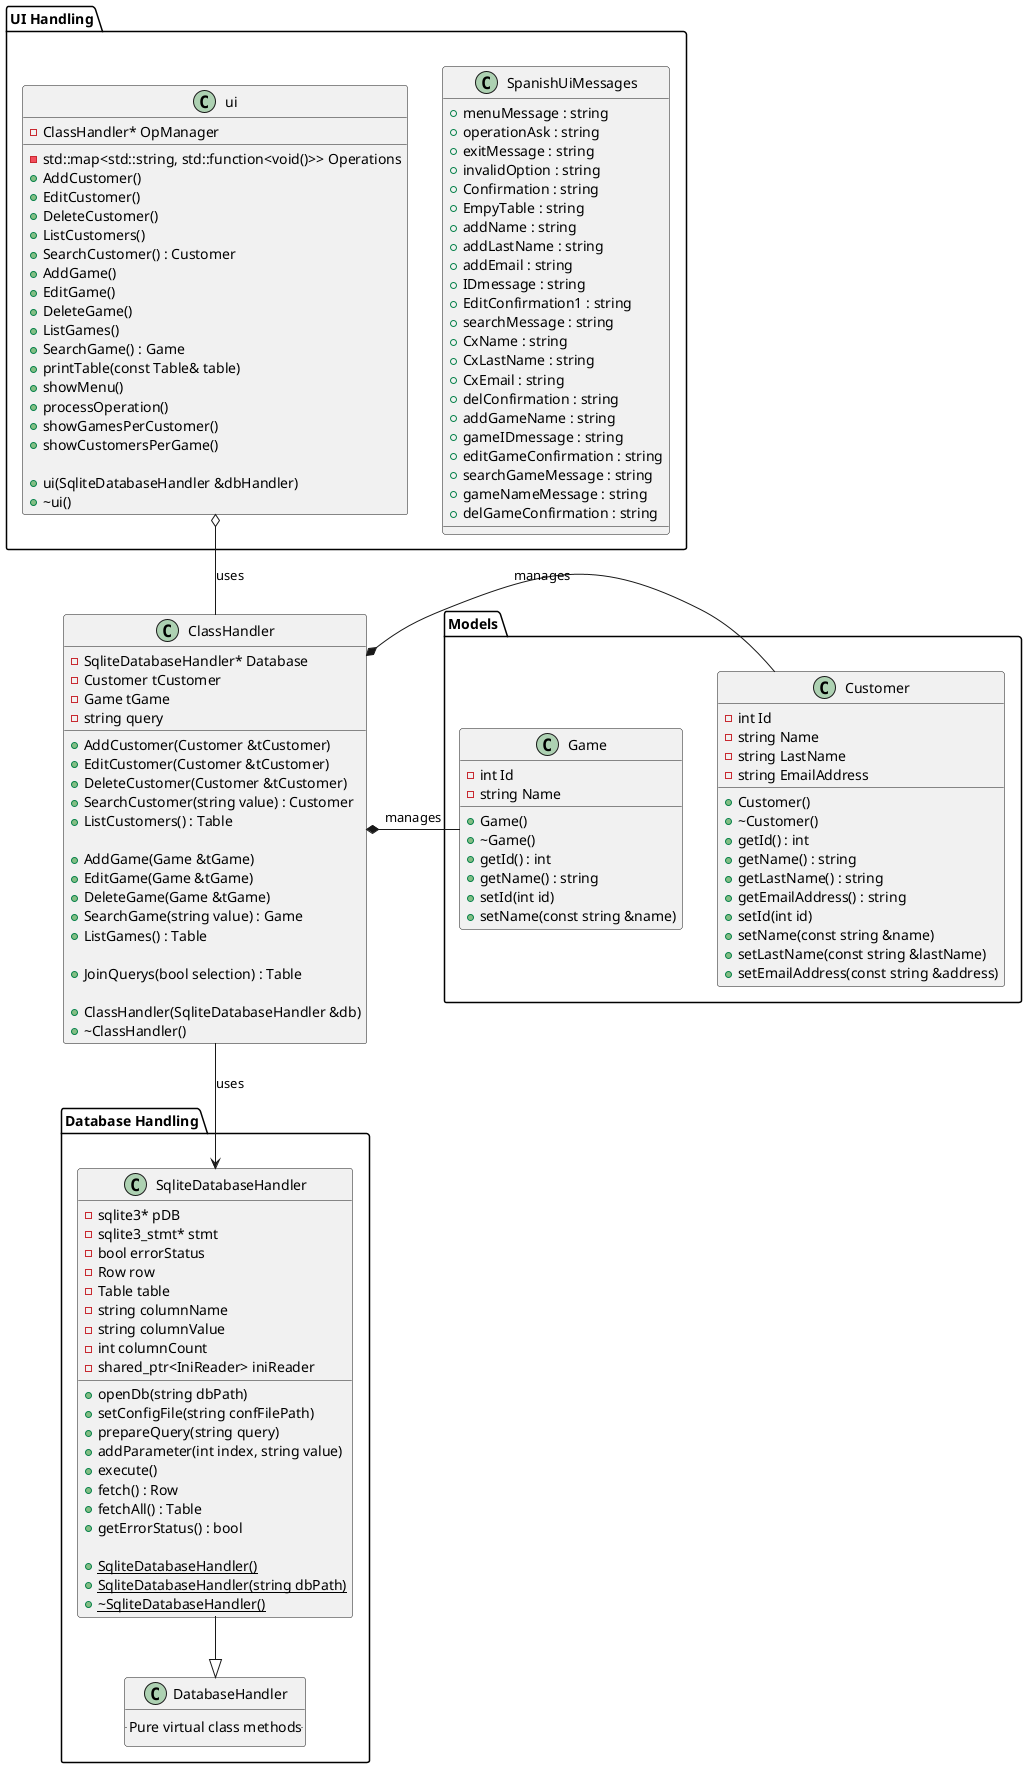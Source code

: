 @startuml
package "Database Handling" {
    class SqliteDatabaseHandler {
        -sqlite3* pDB
        -sqlite3_stmt* stmt
        -bool errorStatus
        -Row row
        -Table table
        -string columnName
        -string columnValue
        -int columnCount
        -shared_ptr<IniReader> iniReader

        +openDb(string dbPath)
        +setConfigFile(string confFilePath)
        +prepareQuery(string query)
        +addParameter(int index, string value)
        +execute()
        +fetch() : Row
        +fetchAll() : Table
        +getErrorStatus() : bool

        {static} +SqliteDatabaseHandler()
        {static} +SqliteDatabaseHandler(string dbPath)
        {static} +~SqliteDatabaseHandler()
    }

    class DatabaseHandler {
        ..Pure virtual class methods..
    }

    SqliteDatabaseHandler --|> DatabaseHandler
}

package "Models" {
    class Customer {
        -int Id
        -string Name
        -string LastName
        -string EmailAddress

        +Customer()
        +~Customer()
        +getId() : int
        +getName() : string
        +getLastName() : string
        +getEmailAddress() : string
        +setId(int id)
        +setName(const string &name)
        +setLastName(const string &lastName)
        +setEmailAddress(const string &address)
    }

    class Game {
        -int Id
        -string Name

        +Game()
        +~Game()
        +getId() : int
        +getName() : string
        +setId(int id)
        +setName(const string &name)
    }
}

class ClassHandler {
    -SqliteDatabaseHandler* Database
    -Customer tCustomer
    -Game tGame
    -string query

    +AddCustomer(Customer &tCustomer)
    +EditCustomer(Customer &tCustomer)
    +DeleteCustomer(Customer &tCustomer)
    +SearchCustomer(string value) : Customer
    +ListCustomers() : Table

    +AddGame(Game &tGame)
    +EditGame(Game &tGame)
    +DeleteGame(Game &tGame)
    +SearchGame(string value) : Game
    +ListGames() : Table
    
    +JoinQuerys(bool selection) : Table

    +ClassHandler(SqliteDatabaseHandler &db)
    +~ClassHandler()
}

package "UI Handling" {
    class SpanishUiMessages {
        +menuMessage : string
        +operationAsk : string
        +exitMessage : string
        +invalidOption : string
        +Confirmation : string
        +EmpyTable : string
        +addName : string
        +addLastName : string
        +addEmail : string
        +IDmessage : string
        +EditConfirmation1 : string
        +searchMessage : string
        +CxName : string
        +CxLastName : string
        +CxEmail : string
        +delConfirmation : string
        +addGameName : string
        +gameIDmessage : string
        +editGameConfirmation : string
        +searchGameMessage : string
        +gameNameMessage : string
        +delGameConfirmation : string
    }

    class ui {
        -std::map<std::string, std::function<void()>> Operations
        -ClassHandler* OpManager

        +AddCustomer()
        +EditCustomer()
        +DeleteCustomer()
        +ListCustomers()
        +SearchCustomer() : Customer
        +AddGame()
        +EditGame()
        +DeleteGame()
        +ListGames()
        +SearchGame() : Game
        +printTable(const Table& table)
        +showMenu()
        +processOperation()
        +showGamesPerCustomer()
        +showCustomersPerGame()

        +ui(SqliteDatabaseHandler &dbHandler)
        +~ui()
    }
}

' Relaciones de composición y agregación
ClassHandler --> SqliteDatabaseHandler : uses
ClassHandler *- Customer : manages
ClassHandler *- Game : manages
ui o-- ClassHandler : uses
@enduml
